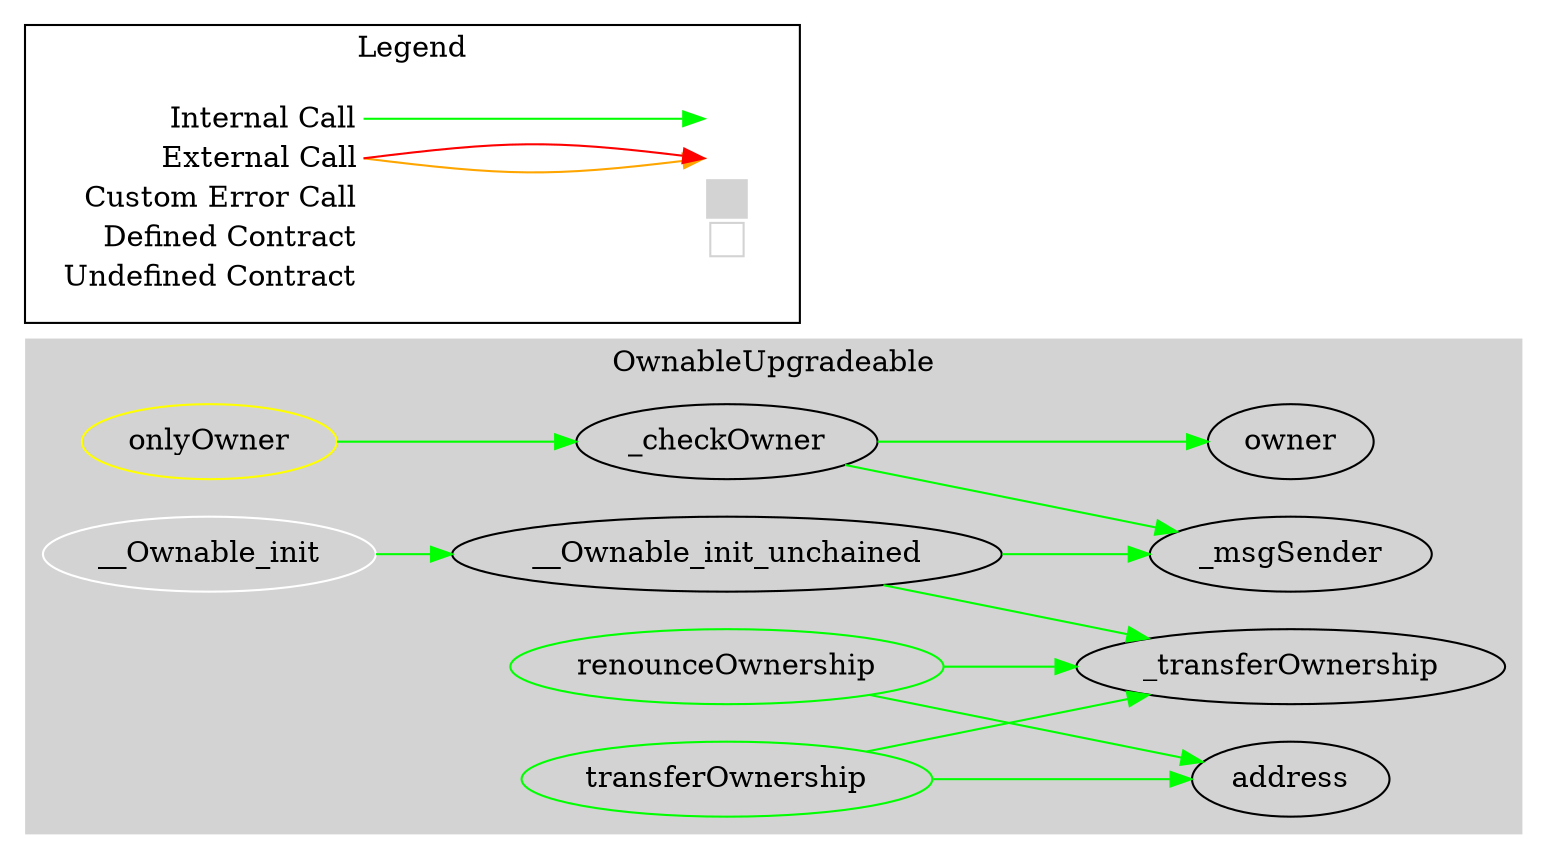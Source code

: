 digraph G {
  graph [ ratio = "auto", page = "100", compound =true ];
subgraph "clusterOwnableUpgradeable" {
  graph [ label = "OwnableUpgradeable", color = "lightgray", style = "filled", bgcolor = "lightgray" ];
  "OwnableUpgradeable.__Ownable_init" [ label = "__Ownable_init", color = "white" ];
  "OwnableUpgradeable.__Ownable_init_unchained" [ label = "__Ownable_init_unchained" ];
  "OwnableUpgradeable.onlyOwner" [ label = "onlyOwner", color = "yellow" ];
  "OwnableUpgradeable.owner" [ label = "owner" ];
  "OwnableUpgradeable._checkOwner" [ label = "_checkOwner" ];
  "OwnableUpgradeable.renounceOwnership" [ label = "renounceOwnership", color = "green" ];
  "OwnableUpgradeable.transferOwnership" [ label = "transferOwnership", color = "green" ];
  "OwnableUpgradeable._transferOwnership" [ label = "_transferOwnership" ];
  "OwnableUpgradeable._msgSender" [ label = "_msgSender" ];
  "OwnableUpgradeable.address" [ label = "address" ];
}

  "OwnableUpgradeable.__Ownable_init";
  "OwnableUpgradeable.__Ownable_init_unchained";
  "OwnableUpgradeable._transferOwnership";
  "OwnableUpgradeable._msgSender";
  "OwnableUpgradeable.onlyOwner";
  "OwnableUpgradeable._checkOwner";
  "OwnableUpgradeable.owner";
  "OwnableUpgradeable.renounceOwnership";
  "OwnableUpgradeable.address";
  "OwnableUpgradeable.transferOwnership";
  "OwnableUpgradeable.__Ownable_init" -> "OwnableUpgradeable.__Ownable_init_unchained" [ color = "green" ];
  "OwnableUpgradeable.__Ownable_init_unchained" -> "OwnableUpgradeable._transferOwnership" [ color = "green" ];
  "OwnableUpgradeable.__Ownable_init_unchained" -> "OwnableUpgradeable._msgSender" [ color = "green" ];
  "OwnableUpgradeable.onlyOwner" -> "OwnableUpgradeable._checkOwner" [ color = "green" ];
  "OwnableUpgradeable._checkOwner" -> "OwnableUpgradeable.owner" [ color = "green" ];
  "OwnableUpgradeable._checkOwner" -> "OwnableUpgradeable._msgSender" [ color = "green" ];
  "OwnableUpgradeable.renounceOwnership" -> "OwnableUpgradeable._transferOwnership" [ color = "green" ];
  "OwnableUpgradeable.renounceOwnership" -> "OwnableUpgradeable.address" [ color = "green" ];
  "OwnableUpgradeable.transferOwnership" -> "OwnableUpgradeable.address" [ color = "green" ];
  "OwnableUpgradeable.transferOwnership" -> "OwnableUpgradeable._transferOwnership" [ color = "green" ];


rankdir=LR
node [shape=plaintext]
subgraph cluster_01 { 
label = "Legend";
key [label=<<table border="0" cellpadding="2" cellspacing="0" cellborder="0">
  <tr><td align="right" port="i1">Internal Call</td></tr>
  <tr><td align="right" port="i2">External Call</td></tr>
  <tr><td align="right" port="i2">Custom Error Call</td></tr>
  <tr><td align="right" port="i3">Defined Contract</td></tr>
  <tr><td align="right" port="i4">Undefined Contract</td></tr>
  </table>>]
key2 [label=<<table border="0" cellpadding="2" cellspacing="0" cellborder="0">
  <tr><td port="i1">&nbsp;&nbsp;&nbsp;</td></tr>
  <tr><td port="i2">&nbsp;&nbsp;&nbsp;</td></tr>
  <tr><td port="i3" bgcolor="lightgray">&nbsp;&nbsp;&nbsp;</td></tr>
  <tr><td port="i4">
    <table border="1" cellborder="0" cellspacing="0" cellpadding="7" color="lightgray">
      <tr>
       <td></td>
      </tr>
     </table>
  </td></tr>
  </table>>]
key:i1:e -> key2:i1:w [color="green"]
key:i2:e -> key2:i2:w [color="orange"]
key:i2:e -> key2:i2:w [color="red"]
}
}

